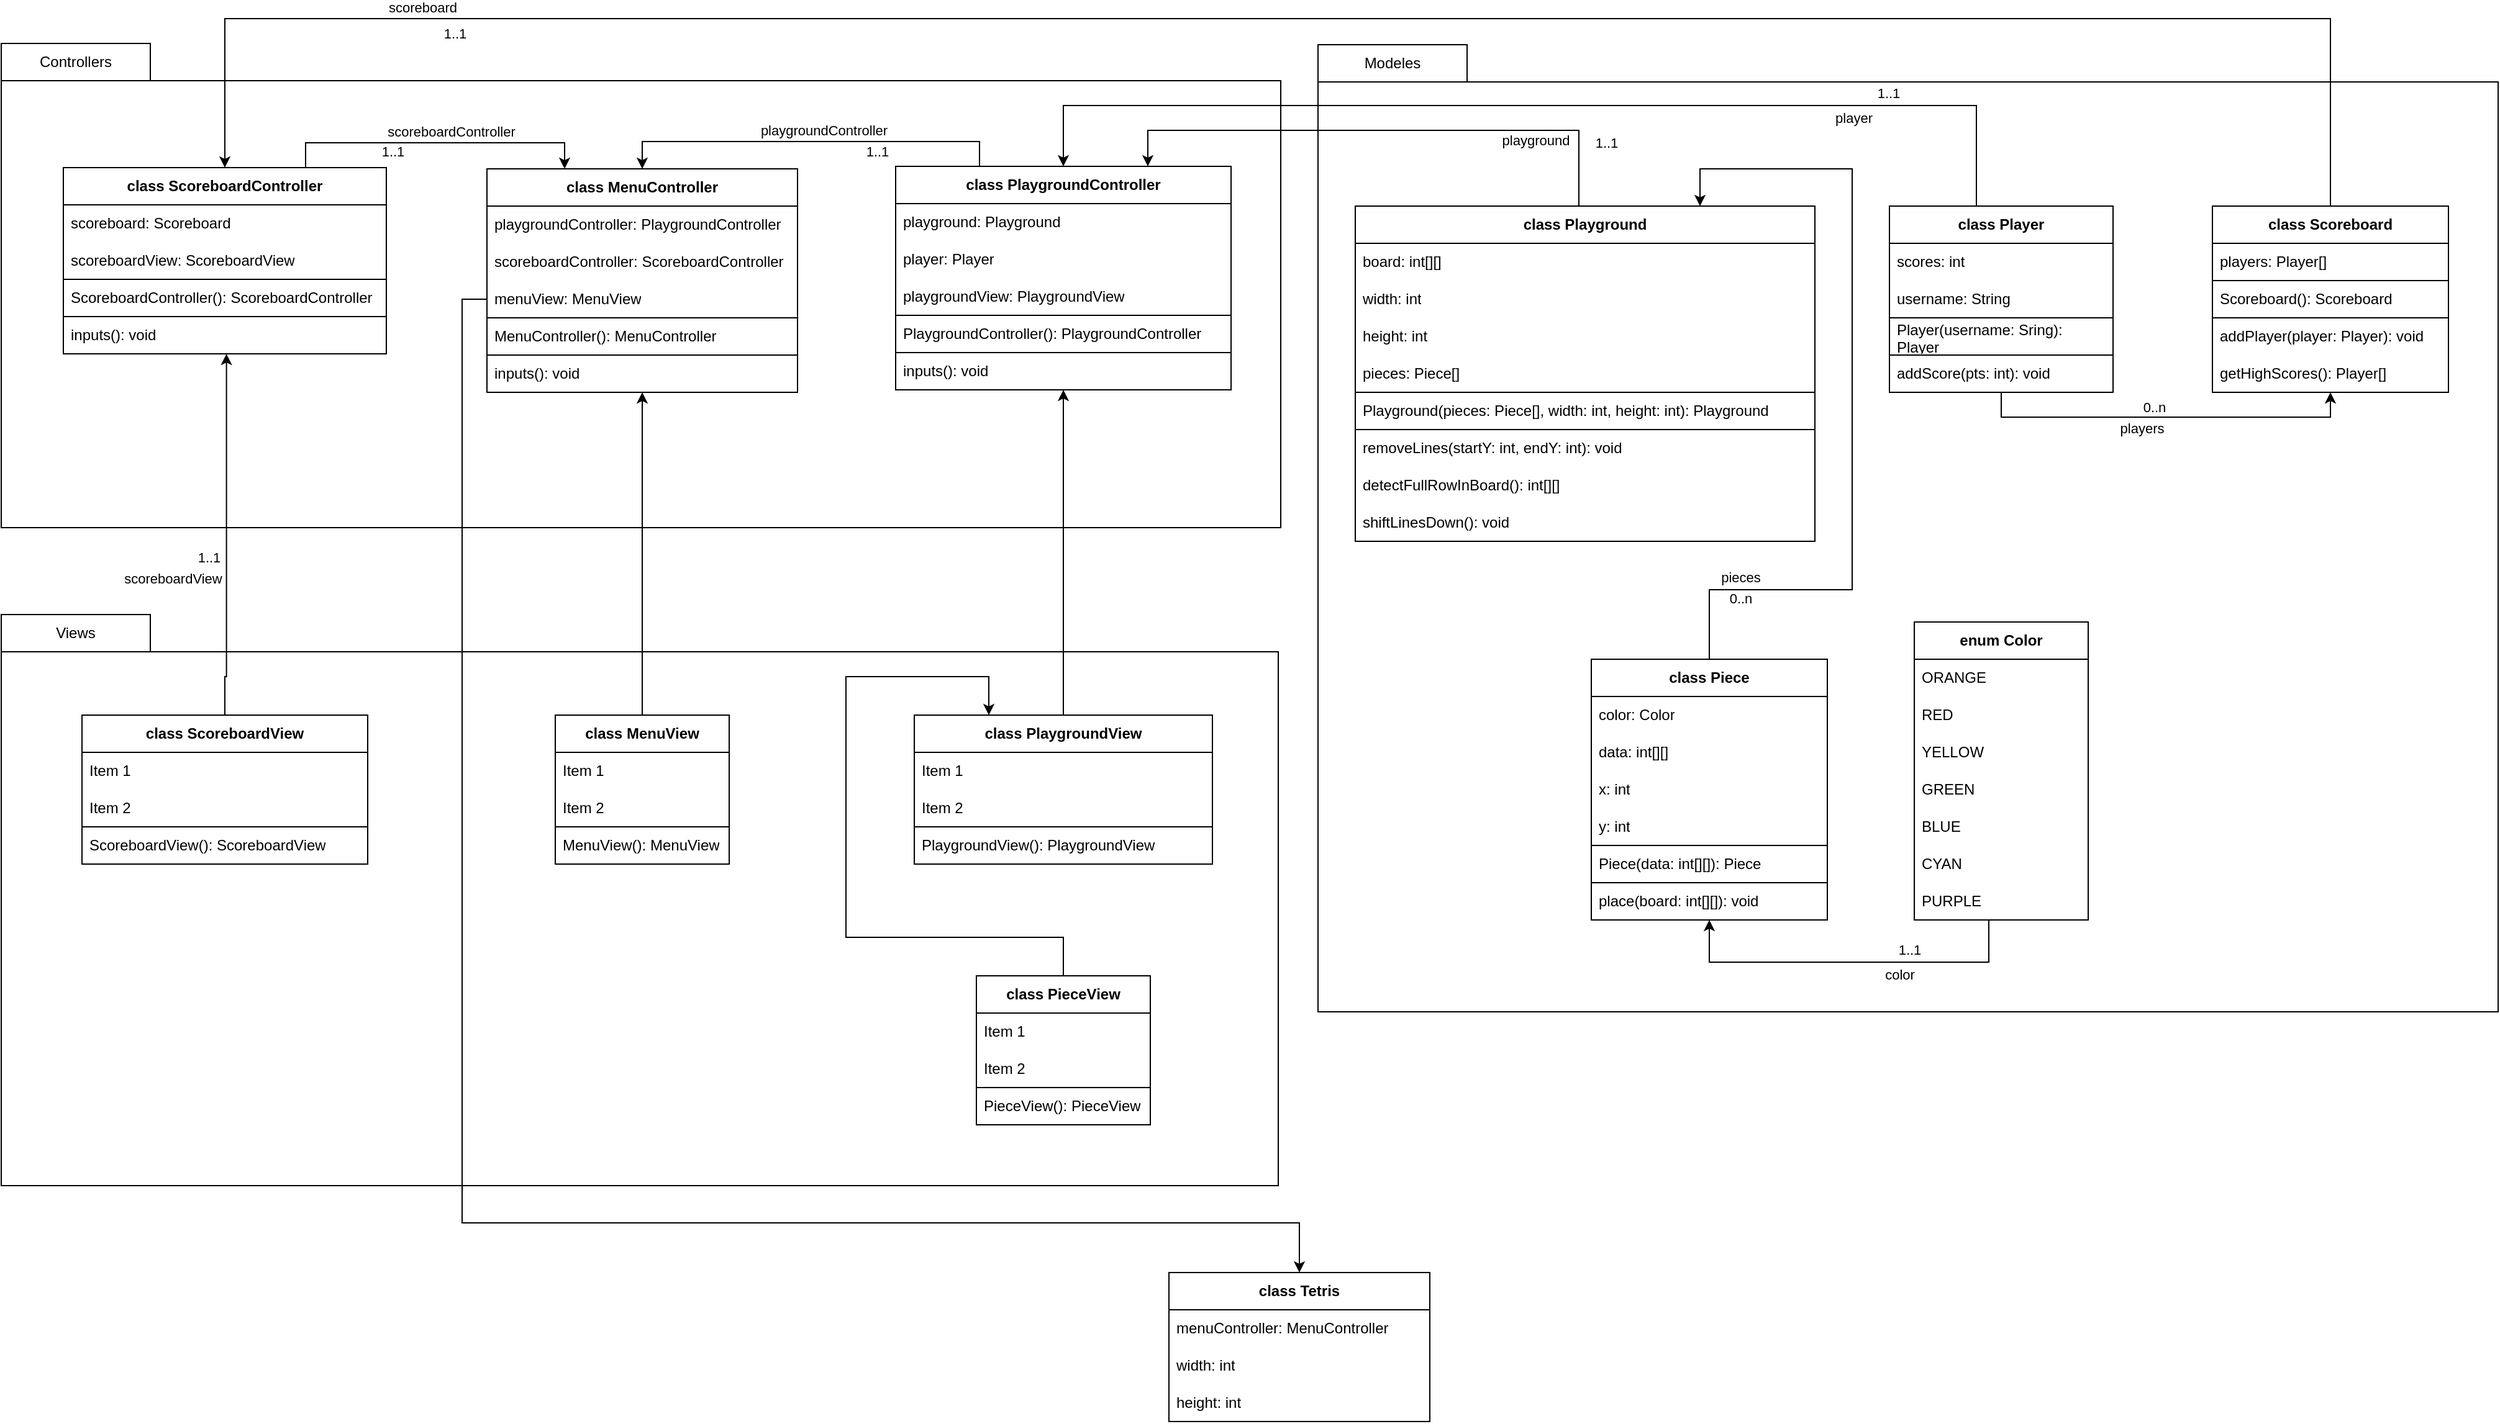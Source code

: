 <mxfile version="26.0.10">
  <diagram id="C5RBs43oDa-KdzZeNtuy" name="Page-1">
    <mxGraphModel dx="3255" dy="1223" grid="1" gridSize="10" guides="1" tooltips="1" connect="1" arrows="1" fold="1" page="1" pageScale="1" pageWidth="1169" pageHeight="827" math="0" shadow="0">
      <root>
        <mxCell id="WIyWlLk6GJQsqaUBKTNV-0" />
        <mxCell id="WIyWlLk6GJQsqaUBKTNV-1" parent="WIyWlLk6GJQsqaUBKTNV-0" />
        <mxCell id="e2U_UU4sfIShjWew779D-47" value="" style="rounded=0;whiteSpace=wrap;html=1;" vertex="1" parent="WIyWlLk6GJQsqaUBKTNV-1">
          <mxGeometry x="-430" y="460" width="1030" height="360" as="geometry" />
        </mxCell>
        <mxCell id="e2U_UU4sfIShjWew779D-44" value="" style="rounded=0;whiteSpace=wrap;html=1;" vertex="1" parent="WIyWlLk6GJQsqaUBKTNV-1">
          <mxGeometry x="630" y="461" width="950" height="749" as="geometry" />
        </mxCell>
        <mxCell id="e2U_UU4sfIShjWew779D-131" style="edgeStyle=orthogonalEdgeStyle;rounded=0;orthogonalLoop=1;jettySize=auto;html=1;exitX=0.25;exitY=0;exitDx=0;exitDy=0;entryX=0.5;entryY=0;entryDx=0;entryDy=0;" edge="1" parent="WIyWlLk6GJQsqaUBKTNV-1" source="e2U_UU4sfIShjWew779D-3" target="e2U_UU4sfIShjWew779D-105">
          <mxGeometry relative="1" as="geometry" />
        </mxCell>
        <mxCell id="e2U_UU4sfIShjWew779D-142" value="&lt;div&gt;playgroundController&lt;/div&gt;" style="edgeLabel;html=1;align=center;verticalAlign=middle;resizable=0;points=[];" vertex="1" connectable="0" parent="e2U_UU4sfIShjWew779D-131">
          <mxGeometry x="-0.061" y="3" relative="1" as="geometry">
            <mxPoint x="1" y="-12" as="offset" />
          </mxGeometry>
        </mxCell>
        <mxCell id="e2U_UU4sfIShjWew779D-143" value="1..1" style="edgeLabel;html=1;align=center;verticalAlign=middle;resizable=0;points=[];" vertex="1" connectable="0" parent="e2U_UU4sfIShjWew779D-131">
          <mxGeometry x="-0.637" y="-2" relative="1" as="geometry">
            <mxPoint x="-46" y="10" as="offset" />
          </mxGeometry>
        </mxCell>
        <mxCell id="e2U_UU4sfIShjWew779D-3" value="&lt;div&gt;&lt;b&gt;class PlaygroundController&lt;/b&gt;&lt;/div&gt;" style="swimlane;fontStyle=0;childLayout=stackLayout;horizontal=1;startSize=30;horizontalStack=0;resizeParent=1;resizeParentMax=0;resizeLast=0;collapsible=1;marginBottom=0;whiteSpace=wrap;html=1;" vertex="1" parent="WIyWlLk6GJQsqaUBKTNV-1">
          <mxGeometry x="290" y="529" width="270" height="180" as="geometry" />
        </mxCell>
        <mxCell id="e2U_UU4sfIShjWew779D-5" value="playground: Playground" style="text;strokeColor=none;fillColor=none;align=left;verticalAlign=middle;spacingLeft=4;spacingRight=4;overflow=hidden;points=[[0,0.5],[1,0.5]];portConstraint=eastwest;rotatable=0;whiteSpace=wrap;html=1;" vertex="1" parent="e2U_UU4sfIShjWew779D-3">
          <mxGeometry y="30" width="270" height="30" as="geometry" />
        </mxCell>
        <mxCell id="e2U_UU4sfIShjWew779D-153" value="player: Player" style="text;strokeColor=none;fillColor=none;align=left;verticalAlign=middle;spacingLeft=4;spacingRight=4;overflow=hidden;points=[[0,0.5],[1,0.5]];portConstraint=eastwest;rotatable=0;whiteSpace=wrap;html=1;" vertex="1" parent="e2U_UU4sfIShjWew779D-3">
          <mxGeometry y="60" width="270" height="30" as="geometry" />
        </mxCell>
        <mxCell id="e2U_UU4sfIShjWew779D-6" value="playgroundView: PlaygroundView" style="text;strokeColor=none;fillColor=none;align=left;verticalAlign=middle;spacingLeft=4;spacingRight=4;overflow=hidden;points=[[0,0.5],[1,0.5]];portConstraint=eastwest;rotatable=0;whiteSpace=wrap;html=1;" vertex="1" parent="e2U_UU4sfIShjWew779D-3">
          <mxGeometry y="90" width="270" height="30" as="geometry" />
        </mxCell>
        <mxCell id="e2U_UU4sfIShjWew779D-152" value="PlaygroundController(): PlaygroundController" style="text;strokeColor=default;fillColor=none;align=left;verticalAlign=middle;spacingLeft=4;spacingRight=4;overflow=hidden;points=[[0,0.5],[1,0.5]];portConstraint=eastwest;rotatable=0;whiteSpace=wrap;html=1;" vertex="1" parent="e2U_UU4sfIShjWew779D-3">
          <mxGeometry y="120" width="270" height="30" as="geometry" />
        </mxCell>
        <mxCell id="e2U_UU4sfIShjWew779D-68" value="inputs(): void" style="text;strokeColor=none;fillColor=none;align=left;verticalAlign=middle;spacingLeft=4;spacingRight=4;overflow=hidden;points=[[0,0.5],[1,0.5]];portConstraint=eastwest;rotatable=0;whiteSpace=wrap;html=1;" vertex="1" parent="e2U_UU4sfIShjWew779D-3">
          <mxGeometry y="150" width="270" height="30" as="geometry" />
        </mxCell>
        <mxCell id="e2U_UU4sfIShjWew779D-37" style="edgeStyle=orthogonalEdgeStyle;rounded=0;orthogonalLoop=1;jettySize=auto;html=1;entryX=0.5;entryY=0;entryDx=0;entryDy=0;exitX=0.5;exitY=0;exitDx=0;exitDy=0;" edge="1" parent="WIyWlLk6GJQsqaUBKTNV-1" source="e2U_UU4sfIShjWew779D-7" target="e2U_UU4sfIShjWew779D-3">
          <mxGeometry relative="1" as="geometry">
            <Array as="points">
              <mxPoint x="1160" y="561" />
              <mxPoint x="1160" y="480" />
              <mxPoint x="425" y="480" />
            </Array>
          </mxGeometry>
        </mxCell>
        <mxCell id="e2U_UU4sfIShjWew779D-38" value="1..1" style="edgeLabel;html=1;align=center;verticalAlign=middle;resizable=0;points=[];" vertex="1" connectable="0" parent="e2U_UU4sfIShjWew779D-37">
          <mxGeometry x="-0.433" y="1" relative="1" as="geometry">
            <mxPoint x="79" y="-11" as="offset" />
          </mxGeometry>
        </mxCell>
        <mxCell id="e2U_UU4sfIShjWew779D-39" value="player" style="edgeLabel;html=1;align=center;verticalAlign=middle;resizable=0;points=[];" vertex="1" connectable="0" parent="e2U_UU4sfIShjWew779D-37">
          <mxGeometry x="-0.2" y="3" relative="1" as="geometry">
            <mxPoint x="154" y="7" as="offset" />
          </mxGeometry>
        </mxCell>
        <mxCell id="e2U_UU4sfIShjWew779D-109" style="edgeStyle=orthogonalEdgeStyle;rounded=0;orthogonalLoop=1;jettySize=auto;html=1;exitX=0.5;exitY=1;exitDx=0;exitDy=0;entryX=0.5;entryY=1;entryDx=0;entryDy=0;" edge="1" parent="WIyWlLk6GJQsqaUBKTNV-1" source="e2U_UU4sfIShjWew779D-7" target="e2U_UU4sfIShjWew779D-97">
          <mxGeometry relative="1" as="geometry" />
        </mxCell>
        <mxCell id="e2U_UU4sfIShjWew779D-110" value="0..n" style="edgeLabel;html=1;align=center;verticalAlign=middle;resizable=0;points=[];" vertex="1" connectable="0" parent="e2U_UU4sfIShjWew779D-109">
          <mxGeometry x="-0.132" y="2" relative="1" as="geometry">
            <mxPoint x="10" y="-6" as="offset" />
          </mxGeometry>
        </mxCell>
        <mxCell id="e2U_UU4sfIShjWew779D-111" value="players" style="edgeLabel;html=1;align=center;verticalAlign=middle;resizable=0;points=[];" vertex="1" connectable="0" parent="e2U_UU4sfIShjWew779D-109">
          <mxGeometry x="0.273" y="3" relative="1" as="geometry">
            <mxPoint x="-61" y="12" as="offset" />
          </mxGeometry>
        </mxCell>
        <mxCell id="e2U_UU4sfIShjWew779D-7" value="&lt;b&gt;class Player&lt;/b&gt;" style="swimlane;fontStyle=0;childLayout=stackLayout;horizontal=1;startSize=30;horizontalStack=0;resizeParent=1;resizeParentMax=0;resizeLast=0;collapsible=1;marginBottom=0;whiteSpace=wrap;html=1;" vertex="1" parent="WIyWlLk6GJQsqaUBKTNV-1">
          <mxGeometry x="1090" y="561" width="180" height="150" as="geometry" />
        </mxCell>
        <mxCell id="e2U_UU4sfIShjWew779D-8" value="scores: int" style="text;strokeColor=none;fillColor=none;align=left;verticalAlign=middle;spacingLeft=4;spacingRight=4;overflow=hidden;points=[[0,0.5],[1,0.5]];portConstraint=eastwest;rotatable=0;whiteSpace=wrap;html=1;" vertex="1" parent="e2U_UU4sfIShjWew779D-7">
          <mxGeometry y="30" width="180" height="30" as="geometry" />
        </mxCell>
        <mxCell id="e2U_UU4sfIShjWew779D-77" value="username: String" style="text;strokeColor=none;fillColor=none;align=left;verticalAlign=middle;spacingLeft=4;spacingRight=4;overflow=hidden;points=[[0,0.5],[1,0.5]];portConstraint=eastwest;rotatable=0;whiteSpace=wrap;html=1;" vertex="1" parent="e2U_UU4sfIShjWew779D-7">
          <mxGeometry y="60" width="180" height="30" as="geometry" />
        </mxCell>
        <mxCell id="e2U_UU4sfIShjWew779D-95" value="Player(username: Sring): Player" style="text;strokeColor=default;fillColor=none;align=left;verticalAlign=middle;spacingLeft=4;spacingRight=4;overflow=hidden;points=[[0,0.5],[1,0.5]];portConstraint=eastwest;rotatable=0;whiteSpace=wrap;html=1;" vertex="1" parent="e2U_UU4sfIShjWew779D-7">
          <mxGeometry y="90" width="180" height="30" as="geometry" />
        </mxCell>
        <mxCell id="e2U_UU4sfIShjWew779D-76" value="addScore(pts: int): void" style="text;strokeColor=none;fillColor=none;align=left;verticalAlign=middle;spacingLeft=4;spacingRight=4;overflow=hidden;points=[[0,0.5],[1,0.5]];portConstraint=eastwest;rotatable=0;whiteSpace=wrap;html=1;" vertex="1" parent="e2U_UU4sfIShjWew779D-7">
          <mxGeometry y="120" width="180" height="30" as="geometry" />
        </mxCell>
        <mxCell id="e2U_UU4sfIShjWew779D-11" value="&lt;b&gt;class Playground&lt;/b&gt;" style="swimlane;fontStyle=0;childLayout=stackLayout;horizontal=1;startSize=30;horizontalStack=0;resizeParent=1;resizeParentMax=0;resizeLast=0;collapsible=1;marginBottom=0;whiteSpace=wrap;html=1;" vertex="1" parent="WIyWlLk6GJQsqaUBKTNV-1">
          <mxGeometry x="660" y="561" width="370" height="270" as="geometry" />
        </mxCell>
        <mxCell id="e2U_UU4sfIShjWew779D-91" value="board: int[][]" style="text;strokeColor=none;fillColor=none;align=left;verticalAlign=middle;spacingLeft=4;spacingRight=4;overflow=hidden;points=[[0,0.5],[1,0.5]];portConstraint=eastwest;rotatable=0;whiteSpace=wrap;html=1;" vertex="1" parent="e2U_UU4sfIShjWew779D-11">
          <mxGeometry y="30" width="370" height="30" as="geometry" />
        </mxCell>
        <mxCell id="e2U_UU4sfIShjWew779D-80" value="width: int" style="text;strokeColor=none;fillColor=none;align=left;verticalAlign=middle;spacingLeft=4;spacingRight=4;overflow=hidden;points=[[0,0.5],[1,0.5]];portConstraint=eastwest;rotatable=0;whiteSpace=wrap;html=1;" vertex="1" parent="e2U_UU4sfIShjWew779D-11">
          <mxGeometry y="60" width="370" height="30" as="geometry" />
        </mxCell>
        <mxCell id="e2U_UU4sfIShjWew779D-92" value="height: int" style="text;strokeColor=none;fillColor=none;align=left;verticalAlign=middle;spacingLeft=4;spacingRight=4;overflow=hidden;points=[[0,0.5],[1,0.5]];portConstraint=eastwest;rotatable=0;whiteSpace=wrap;html=1;" vertex="1" parent="e2U_UU4sfIShjWew779D-11">
          <mxGeometry y="90" width="370" height="30" as="geometry" />
        </mxCell>
        <mxCell id="e2U_UU4sfIShjWew779D-79" value="pieces: Piece[]" style="text;strokeColor=none;fillColor=none;align=left;verticalAlign=middle;spacingLeft=4;spacingRight=4;overflow=hidden;points=[[0,0.5],[1,0.5]];portConstraint=eastwest;rotatable=0;whiteSpace=wrap;html=1;" vertex="1" parent="e2U_UU4sfIShjWew779D-11">
          <mxGeometry y="120" width="370" height="30" as="geometry" />
        </mxCell>
        <mxCell id="e2U_UU4sfIShjWew779D-93" value="Playground(pieces: Piece[], width: int, height: int): Playground" style="text;strokeColor=default;fillColor=none;align=left;verticalAlign=middle;spacingLeft=4;spacingRight=4;overflow=hidden;points=[[0,0.5],[1,0.5]];portConstraint=eastwest;rotatable=0;whiteSpace=wrap;html=1;strokeWidth=1;" vertex="1" parent="e2U_UU4sfIShjWew779D-11">
          <mxGeometry y="150" width="370" height="30" as="geometry" />
        </mxCell>
        <mxCell id="e2U_UU4sfIShjWew779D-75" value="removeLines(startY: int, endY: int): void" style="text;strokeColor=none;fillColor=none;align=left;verticalAlign=middle;spacingLeft=4;spacingRight=4;overflow=hidden;points=[[0,0.5],[1,0.5]];portConstraint=eastwest;rotatable=0;whiteSpace=wrap;html=1;strokeWidth=1;" vertex="1" parent="e2U_UU4sfIShjWew779D-11">
          <mxGeometry y="180" width="370" height="30" as="geometry" />
        </mxCell>
        <mxCell id="e2U_UU4sfIShjWew779D-88" value="detectFullRowInBoard(): int[][]" style="text;strokeColor=none;fillColor=none;align=left;verticalAlign=middle;spacingLeft=4;spacingRight=4;overflow=hidden;points=[[0,0.5],[1,0.5]];portConstraint=eastwest;rotatable=0;whiteSpace=wrap;html=1;" vertex="1" parent="e2U_UU4sfIShjWew779D-11">
          <mxGeometry y="210" width="370" height="30" as="geometry" />
        </mxCell>
        <mxCell id="e2U_UU4sfIShjWew779D-87" value="shiftLinesDown(): void" style="text;strokeColor=none;fillColor=none;align=left;verticalAlign=middle;spacingLeft=4;spacingRight=4;overflow=hidden;points=[[0,0.5],[1,0.5]];portConstraint=eastwest;rotatable=0;whiteSpace=wrap;html=1;" vertex="1" parent="e2U_UU4sfIShjWew779D-11">
          <mxGeometry y="240" width="370" height="30" as="geometry" />
        </mxCell>
        <mxCell id="e2U_UU4sfIShjWew779D-15" value="&lt;b&gt;class Piece&lt;/b&gt;" style="swimlane;fontStyle=0;childLayout=stackLayout;horizontal=1;startSize=30;horizontalStack=0;resizeParent=1;resizeParentMax=0;resizeLast=0;collapsible=1;marginBottom=0;whiteSpace=wrap;html=1;" vertex="1" parent="WIyWlLk6GJQsqaUBKTNV-1">
          <mxGeometry x="850" y="926" width="190" height="210" as="geometry" />
        </mxCell>
        <mxCell id="e2U_UU4sfIShjWew779D-81" value="color: Color" style="text;strokeColor=none;fillColor=none;align=left;verticalAlign=middle;spacingLeft=4;spacingRight=4;overflow=hidden;points=[[0,0.5],[1,0.5]];portConstraint=eastwest;rotatable=0;whiteSpace=wrap;html=1;" vertex="1" parent="e2U_UU4sfIShjWew779D-15">
          <mxGeometry y="30" width="190" height="30" as="geometry" />
        </mxCell>
        <mxCell id="e2U_UU4sfIShjWew779D-16" value="data: int[][]" style="text;strokeColor=none;fillColor=none;align=left;verticalAlign=middle;spacingLeft=4;spacingRight=4;overflow=hidden;points=[[0,0.5],[1,0.5]];portConstraint=eastwest;rotatable=0;whiteSpace=wrap;html=1;" vertex="1" parent="e2U_UU4sfIShjWew779D-15">
          <mxGeometry y="60" width="190" height="30" as="geometry" />
        </mxCell>
        <mxCell id="e2U_UU4sfIShjWew779D-17" value="x: int" style="text;strokeColor=none;fillColor=none;align=left;verticalAlign=middle;spacingLeft=4;spacingRight=4;overflow=hidden;points=[[0,0.5],[1,0.5]];portConstraint=eastwest;rotatable=0;whiteSpace=wrap;html=1;" vertex="1" parent="e2U_UU4sfIShjWew779D-15">
          <mxGeometry y="90" width="190" height="30" as="geometry" />
        </mxCell>
        <mxCell id="e2U_UU4sfIShjWew779D-18" value="y: int" style="text;strokeColor=none;fillColor=none;align=left;verticalAlign=middle;spacingLeft=4;spacingRight=4;overflow=hidden;points=[[0,0.5],[1,0.5]];portConstraint=eastwest;rotatable=0;whiteSpace=wrap;html=1;" vertex="1" parent="e2U_UU4sfIShjWew779D-15">
          <mxGeometry y="120" width="190" height="30" as="geometry" />
        </mxCell>
        <mxCell id="e2U_UU4sfIShjWew779D-89" value="Piece(data: int[][]): Piece" style="text;strokeColor=default;fillColor=none;align=left;verticalAlign=middle;spacingLeft=4;spacingRight=4;overflow=hidden;points=[[0,0.5],[1,0.5]];portConstraint=eastwest;rotatable=0;whiteSpace=wrap;html=1;" vertex="1" parent="e2U_UU4sfIShjWew779D-15">
          <mxGeometry y="150" width="190" height="30" as="geometry" />
        </mxCell>
        <mxCell id="e2U_UU4sfIShjWew779D-96" value="place(board: int[][]): void" style="text;strokeColor=none;fillColor=none;align=left;verticalAlign=middle;spacingLeft=4;spacingRight=4;overflow=hidden;points=[[0,0.5],[1,0.5]];portConstraint=eastwest;rotatable=0;whiteSpace=wrap;html=1;" vertex="1" parent="e2U_UU4sfIShjWew779D-15">
          <mxGeometry y="180" width="190" height="30" as="geometry" />
        </mxCell>
        <mxCell id="e2U_UU4sfIShjWew779D-19" value="&lt;b&gt;enum Color&lt;/b&gt;" style="swimlane;fontStyle=0;childLayout=stackLayout;horizontal=1;startSize=30;horizontalStack=0;resizeParent=1;resizeParentMax=0;resizeLast=0;collapsible=1;marginBottom=0;whiteSpace=wrap;html=1;" vertex="1" parent="WIyWlLk6GJQsqaUBKTNV-1">
          <mxGeometry x="1110" y="896" width="140" height="240" as="geometry" />
        </mxCell>
        <mxCell id="e2U_UU4sfIShjWew779D-20" value="ORANGE" style="text;strokeColor=none;fillColor=none;align=left;verticalAlign=middle;spacingLeft=4;spacingRight=4;overflow=hidden;points=[[0,0.5],[1,0.5]];portConstraint=eastwest;rotatable=0;whiteSpace=wrap;html=1;" vertex="1" parent="e2U_UU4sfIShjWew779D-19">
          <mxGeometry y="30" width="140" height="30" as="geometry" />
        </mxCell>
        <mxCell id="e2U_UU4sfIShjWew779D-21" value="RED" style="text;strokeColor=none;fillColor=none;align=left;verticalAlign=middle;spacingLeft=4;spacingRight=4;overflow=hidden;points=[[0,0.5],[1,0.5]];portConstraint=eastwest;rotatable=0;whiteSpace=wrap;html=1;" vertex="1" parent="e2U_UU4sfIShjWew779D-19">
          <mxGeometry y="60" width="140" height="30" as="geometry" />
        </mxCell>
        <mxCell id="e2U_UU4sfIShjWew779D-22" value="YELLOW" style="text;strokeColor=none;fillColor=none;align=left;verticalAlign=middle;spacingLeft=4;spacingRight=4;overflow=hidden;points=[[0,0.5],[1,0.5]];portConstraint=eastwest;rotatable=0;whiteSpace=wrap;html=1;" vertex="1" parent="e2U_UU4sfIShjWew779D-19">
          <mxGeometry y="90" width="140" height="30" as="geometry" />
        </mxCell>
        <mxCell id="e2U_UU4sfIShjWew779D-26" value="GREEN" style="text;strokeColor=none;fillColor=none;align=left;verticalAlign=middle;spacingLeft=4;spacingRight=4;overflow=hidden;points=[[0,0.5],[1,0.5]];portConstraint=eastwest;rotatable=0;whiteSpace=wrap;html=1;" vertex="1" parent="e2U_UU4sfIShjWew779D-19">
          <mxGeometry y="120" width="140" height="30" as="geometry" />
        </mxCell>
        <mxCell id="e2U_UU4sfIShjWew779D-27" value="BLUE" style="text;strokeColor=none;fillColor=none;align=left;verticalAlign=middle;spacingLeft=4;spacingRight=4;overflow=hidden;points=[[0,0.5],[1,0.5]];portConstraint=eastwest;rotatable=0;whiteSpace=wrap;html=1;" vertex="1" parent="e2U_UU4sfIShjWew779D-19">
          <mxGeometry y="150" width="140" height="30" as="geometry" />
        </mxCell>
        <mxCell id="e2U_UU4sfIShjWew779D-28" value="CYAN" style="text;strokeColor=none;fillColor=none;align=left;verticalAlign=middle;spacingLeft=4;spacingRight=4;overflow=hidden;points=[[0,0.5],[1,0.5]];portConstraint=eastwest;rotatable=0;whiteSpace=wrap;html=1;" vertex="1" parent="e2U_UU4sfIShjWew779D-19">
          <mxGeometry y="180" width="140" height="30" as="geometry" />
        </mxCell>
        <mxCell id="e2U_UU4sfIShjWew779D-29" value="PURPLE" style="text;strokeColor=none;fillColor=none;align=left;verticalAlign=middle;spacingLeft=4;spacingRight=4;overflow=hidden;points=[[0,0.5],[1,0.5]];portConstraint=eastwest;rotatable=0;whiteSpace=wrap;html=1;" vertex="1" parent="e2U_UU4sfIShjWew779D-19">
          <mxGeometry y="210" width="140" height="30" as="geometry" />
        </mxCell>
        <mxCell id="e2U_UU4sfIShjWew779D-31" style="edgeStyle=orthogonalEdgeStyle;rounded=0;orthogonalLoop=1;jettySize=auto;html=1;exitX=0.5;exitY=0;exitDx=0;exitDy=0;entryX=0.75;entryY=0;entryDx=0;entryDy=0;" edge="1" parent="WIyWlLk6GJQsqaUBKTNV-1" source="e2U_UU4sfIShjWew779D-11" target="e2U_UU4sfIShjWew779D-3">
          <mxGeometry relative="1" as="geometry">
            <Array as="points">
              <mxPoint x="840" y="561" />
              <mxPoint x="840" y="500" />
              <mxPoint x="493" y="500" />
              <mxPoint x="493" y="529" />
            </Array>
          </mxGeometry>
        </mxCell>
        <mxCell id="e2U_UU4sfIShjWew779D-32" value="1..1" style="edgeLabel;html=1;align=center;verticalAlign=middle;resizable=0;points=[];" vertex="1" connectable="0" parent="e2U_UU4sfIShjWew779D-31">
          <mxGeometry x="-0.531" y="-1" relative="1" as="geometry">
            <mxPoint x="60" y="11" as="offset" />
          </mxGeometry>
        </mxCell>
        <mxCell id="e2U_UU4sfIShjWew779D-33" value="playground" style="edgeLabel;html=1;align=center;verticalAlign=middle;resizable=0;points=[];rotation=0;" vertex="1" connectable="0" parent="WIyWlLk6GJQsqaUBKTNV-1">
          <mxGeometry x="800" y="510" as="geometry">
            <mxPoint x="5" y="-2" as="offset" />
          </mxGeometry>
        </mxCell>
        <mxCell id="e2U_UU4sfIShjWew779D-34" style="edgeStyle=orthogonalEdgeStyle;rounded=0;orthogonalLoop=1;jettySize=auto;html=1;exitX=0.5;exitY=1;exitDx=0;exitDy=0;entryX=0.5;entryY=1;entryDx=0;entryDy=0;" edge="1" parent="WIyWlLk6GJQsqaUBKTNV-1" source="e2U_UU4sfIShjWew779D-19" target="e2U_UU4sfIShjWew779D-15">
          <mxGeometry relative="1" as="geometry">
            <mxPoint x="677.06" y="231.99" as="targetPoint" />
            <Array as="points">
              <mxPoint x="1170" y="1170" />
              <mxPoint x="945" y="1170" />
            </Array>
          </mxGeometry>
        </mxCell>
        <mxCell id="e2U_UU4sfIShjWew779D-35" value="1..1" style="edgeLabel;html=1;align=center;verticalAlign=middle;resizable=0;points=[];" vertex="1" connectable="0" parent="e2U_UU4sfIShjWew779D-34">
          <mxGeometry x="-0.513" y="-1" relative="1" as="geometry">
            <mxPoint x="-34" y="-9" as="offset" />
          </mxGeometry>
        </mxCell>
        <mxCell id="e2U_UU4sfIShjWew779D-36" value="color" style="edgeLabel;html=1;align=center;verticalAlign=middle;resizable=0;points=[];" vertex="1" connectable="0" parent="e2U_UU4sfIShjWew779D-34">
          <mxGeometry x="-0.147" y="2" relative="1" as="geometry">
            <mxPoint x="13" y="8" as="offset" />
          </mxGeometry>
        </mxCell>
        <mxCell id="e2U_UU4sfIShjWew779D-40" style="edgeStyle=orthogonalEdgeStyle;rounded=0;orthogonalLoop=1;jettySize=auto;html=1;exitX=0.5;exitY=0;exitDx=0;exitDy=0;entryX=0.75;entryY=0;entryDx=0;entryDy=0;" edge="1" parent="WIyWlLk6GJQsqaUBKTNV-1" source="e2U_UU4sfIShjWew779D-15" target="e2U_UU4sfIShjWew779D-11">
          <mxGeometry relative="1" as="geometry">
            <Array as="points">
              <mxPoint x="945" y="870" />
              <mxPoint x="1060" y="870" />
              <mxPoint x="1060" y="531" />
              <mxPoint x="938" y="531" />
            </Array>
          </mxGeometry>
        </mxCell>
        <mxCell id="e2U_UU4sfIShjWew779D-41" value="0..n" style="edgeLabel;html=1;align=center;verticalAlign=middle;resizable=0;points=[];" vertex="1" connectable="0" parent="e2U_UU4sfIShjWew779D-40">
          <mxGeometry x="0.036" y="1" relative="1" as="geometry">
            <mxPoint x="-89" y="179" as="offset" />
          </mxGeometry>
        </mxCell>
        <mxCell id="e2U_UU4sfIShjWew779D-42" value="&lt;div&gt;pieces&lt;/div&gt;" style="edgeLabel;html=1;align=center;verticalAlign=middle;resizable=0;points=[];" vertex="1" connectable="0" parent="e2U_UU4sfIShjWew779D-40">
          <mxGeometry x="-0.298" y="-1" relative="1" as="geometry">
            <mxPoint x="-91" y="51" as="offset" />
          </mxGeometry>
        </mxCell>
        <mxCell id="e2U_UU4sfIShjWew779D-46" value="Modeles" style="rounded=0;whiteSpace=wrap;html=1;" vertex="1" parent="WIyWlLk6GJQsqaUBKTNV-1">
          <mxGeometry x="630" y="431" width="120" height="30" as="geometry" />
        </mxCell>
        <mxCell id="e2U_UU4sfIShjWew779D-48" value="Controllers" style="rounded=0;whiteSpace=wrap;html=1;" vertex="1" parent="WIyWlLk6GJQsqaUBKTNV-1">
          <mxGeometry x="-430" y="430" width="120" height="30" as="geometry" />
        </mxCell>
        <mxCell id="e2U_UU4sfIShjWew779D-49" value="" style="rounded=0;whiteSpace=wrap;html=1;" vertex="1" parent="WIyWlLk6GJQsqaUBKTNV-1">
          <mxGeometry x="-430" y="920" width="1028" height="430" as="geometry" />
        </mxCell>
        <mxCell id="e2U_UU4sfIShjWew779D-50" value="Views" style="rounded=0;whiteSpace=wrap;html=1;" vertex="1" parent="WIyWlLk6GJQsqaUBKTNV-1">
          <mxGeometry x="-430" y="890" width="120" height="30" as="geometry" />
        </mxCell>
        <mxCell id="e2U_UU4sfIShjWew779D-85" style="edgeStyle=orthogonalEdgeStyle;rounded=0;orthogonalLoop=1;jettySize=auto;html=1;exitX=0.5;exitY=0;exitDx=0;exitDy=0;entryX=0.25;entryY=0;entryDx=0;entryDy=0;" edge="1" parent="WIyWlLk6GJQsqaUBKTNV-1" source="e2U_UU4sfIShjWew779D-51" target="e2U_UU4sfIShjWew779D-55">
          <mxGeometry relative="1" as="geometry">
            <Array as="points">
              <mxPoint x="425" y="1150" />
              <mxPoint x="250" y="1150" />
              <mxPoint x="250" y="940" />
              <mxPoint x="365" y="940" />
            </Array>
          </mxGeometry>
        </mxCell>
        <mxCell id="e2U_UU4sfIShjWew779D-51" value="&lt;b&gt;class PieceView&lt;/b&gt;" style="swimlane;fontStyle=0;childLayout=stackLayout;horizontal=1;startSize=30;horizontalStack=0;resizeParent=1;resizeParentMax=0;resizeLast=0;collapsible=1;marginBottom=0;whiteSpace=wrap;html=1;" vertex="1" parent="WIyWlLk6GJQsqaUBKTNV-1">
          <mxGeometry x="355" y="1181" width="140" height="120" as="geometry" />
        </mxCell>
        <mxCell id="e2U_UU4sfIShjWew779D-52" value="Item 1" style="text;strokeColor=none;fillColor=none;align=left;verticalAlign=middle;spacingLeft=4;spacingRight=4;overflow=hidden;points=[[0,0.5],[1,0.5]];portConstraint=eastwest;rotatable=0;whiteSpace=wrap;html=1;" vertex="1" parent="e2U_UU4sfIShjWew779D-51">
          <mxGeometry y="30" width="140" height="30" as="geometry" />
        </mxCell>
        <mxCell id="e2U_UU4sfIShjWew779D-53" value="Item 2" style="text;strokeColor=none;fillColor=none;align=left;verticalAlign=middle;spacingLeft=4;spacingRight=4;overflow=hidden;points=[[0,0.5],[1,0.5]];portConstraint=eastwest;rotatable=0;whiteSpace=wrap;html=1;" vertex="1" parent="e2U_UU4sfIShjWew779D-51">
          <mxGeometry y="60" width="140" height="30" as="geometry" />
        </mxCell>
        <mxCell id="e2U_UU4sfIShjWew779D-54" value="PieceView(): PieceView" style="text;strokeColor=default;fillColor=none;align=left;verticalAlign=middle;spacingLeft=4;spacingRight=4;overflow=hidden;points=[[0,0.5],[1,0.5]];portConstraint=eastwest;rotatable=0;whiteSpace=wrap;html=1;" vertex="1" parent="e2U_UU4sfIShjWew779D-51">
          <mxGeometry y="90" width="140" height="30" as="geometry" />
        </mxCell>
        <mxCell id="e2U_UU4sfIShjWew779D-55" value="&lt;b&gt;class PlaygroundView&lt;/b&gt;" style="swimlane;fontStyle=0;childLayout=stackLayout;horizontal=1;startSize=30;horizontalStack=0;resizeParent=1;resizeParentMax=0;resizeLast=0;collapsible=1;marginBottom=0;whiteSpace=wrap;html=1;" vertex="1" parent="WIyWlLk6GJQsqaUBKTNV-1">
          <mxGeometry x="305" y="971" width="240" height="120" as="geometry" />
        </mxCell>
        <mxCell id="e2U_UU4sfIShjWew779D-56" value="Item 1" style="text;strokeColor=none;fillColor=none;align=left;verticalAlign=middle;spacingLeft=4;spacingRight=4;overflow=hidden;points=[[0,0.5],[1,0.5]];portConstraint=eastwest;rotatable=0;whiteSpace=wrap;html=1;" vertex="1" parent="e2U_UU4sfIShjWew779D-55">
          <mxGeometry y="30" width="240" height="30" as="geometry" />
        </mxCell>
        <mxCell id="e2U_UU4sfIShjWew779D-57" value="Item 2" style="text;strokeColor=none;fillColor=none;align=left;verticalAlign=middle;spacingLeft=4;spacingRight=4;overflow=hidden;points=[[0,0.5],[1,0.5]];portConstraint=eastwest;rotatable=0;whiteSpace=wrap;html=1;" vertex="1" parent="e2U_UU4sfIShjWew779D-55">
          <mxGeometry y="60" width="240" height="30" as="geometry" />
        </mxCell>
        <mxCell id="e2U_UU4sfIShjWew779D-58" value="PlaygroundView(): PlaygroundView" style="text;strokeColor=default;fillColor=none;align=left;verticalAlign=middle;spacingLeft=4;spacingRight=4;overflow=hidden;points=[[0,0.5],[1,0.5]];portConstraint=eastwest;rotatable=0;whiteSpace=wrap;html=1;" vertex="1" parent="e2U_UU4sfIShjWew779D-55">
          <mxGeometry y="90" width="240" height="30" as="geometry" />
        </mxCell>
        <mxCell id="e2U_UU4sfIShjWew779D-59" value="&lt;b&gt;class Tetris&lt;/b&gt;" style="swimlane;fontStyle=0;childLayout=stackLayout;horizontal=1;startSize=30;horizontalStack=0;resizeParent=1;resizeParentMax=0;resizeLast=0;collapsible=1;marginBottom=0;whiteSpace=wrap;html=1;" vertex="1" parent="WIyWlLk6GJQsqaUBKTNV-1">
          <mxGeometry x="510" y="1420" width="210" height="120" as="geometry" />
        </mxCell>
        <mxCell id="e2U_UU4sfIShjWew779D-133" value="menuController: MenuController" style="text;strokeColor=none;fillColor=none;align=left;verticalAlign=middle;spacingLeft=4;spacingRight=4;overflow=hidden;points=[[0,0.5],[1,0.5]];portConstraint=eastwest;rotatable=0;whiteSpace=wrap;html=1;" vertex="1" parent="e2U_UU4sfIShjWew779D-59">
          <mxGeometry y="30" width="210" height="30" as="geometry" />
        </mxCell>
        <mxCell id="e2U_UU4sfIShjWew779D-148" value="width: int" style="text;strokeColor=none;fillColor=none;align=left;verticalAlign=middle;spacingLeft=4;spacingRight=4;overflow=hidden;points=[[0,0.5],[1,0.5]];portConstraint=eastwest;rotatable=0;whiteSpace=wrap;html=1;" vertex="1" parent="e2U_UU4sfIShjWew779D-59">
          <mxGeometry y="60" width="210" height="30" as="geometry" />
        </mxCell>
        <mxCell id="e2U_UU4sfIShjWew779D-134" value="height: int" style="text;strokeColor=none;fillColor=none;align=left;verticalAlign=middle;spacingLeft=4;spacingRight=4;overflow=hidden;points=[[0,0.5],[1,0.5]];portConstraint=eastwest;rotatable=0;whiteSpace=wrap;html=1;" vertex="1" parent="e2U_UU4sfIShjWew779D-59">
          <mxGeometry y="90" width="210" height="30" as="geometry" />
        </mxCell>
        <mxCell id="e2U_UU4sfIShjWew779D-82" style="edgeStyle=orthogonalEdgeStyle;rounded=0;orthogonalLoop=1;jettySize=auto;html=1;exitX=0.5;exitY=0;exitDx=0;exitDy=0;entryX=0.5;entryY=1;entryDx=0;entryDy=0;" edge="1" parent="WIyWlLk6GJQsqaUBKTNV-1" source="e2U_UU4sfIShjWew779D-55" target="e2U_UU4sfIShjWew779D-3">
          <mxGeometry relative="1" as="geometry">
            <Array as="points">
              <mxPoint x="425" y="930" />
              <mxPoint x="425" y="930" />
            </Array>
          </mxGeometry>
        </mxCell>
        <mxCell id="e2U_UU4sfIShjWew779D-129" style="edgeStyle=orthogonalEdgeStyle;rounded=0;orthogonalLoop=1;jettySize=auto;html=1;exitX=0.5;exitY=0;exitDx=0;exitDy=0;entryX=0.5;entryY=0;entryDx=0;entryDy=0;" edge="1" parent="WIyWlLk6GJQsqaUBKTNV-1" source="e2U_UU4sfIShjWew779D-97" target="e2U_UU4sfIShjWew779D-124">
          <mxGeometry relative="1" as="geometry">
            <Array as="points">
              <mxPoint x="1445" y="410" />
              <mxPoint x="-250" y="410" />
            </Array>
          </mxGeometry>
        </mxCell>
        <mxCell id="e2U_UU4sfIShjWew779D-146" value="scoreboard" style="edgeLabel;html=1;align=center;verticalAlign=middle;resizable=0;points=[];" vertex="1" connectable="0" parent="e2U_UU4sfIShjWew779D-129">
          <mxGeometry x="0.715" relative="1" as="geometry">
            <mxPoint x="-1" y="-9" as="offset" />
          </mxGeometry>
        </mxCell>
        <mxCell id="e2U_UU4sfIShjWew779D-147" value="1..1" style="edgeLabel;html=1;align=center;verticalAlign=middle;resizable=0;points=[];" vertex="1" connectable="0" parent="e2U_UU4sfIShjWew779D-129">
          <mxGeometry x="0.6" y="1" relative="1" as="geometry">
            <mxPoint x="-88" y="11" as="offset" />
          </mxGeometry>
        </mxCell>
        <mxCell id="e2U_UU4sfIShjWew779D-97" value="&lt;b&gt;class Scoreboard&lt;/b&gt;" style="swimlane;fontStyle=0;childLayout=stackLayout;horizontal=1;startSize=30;horizontalStack=0;resizeParent=1;resizeParentMax=0;resizeLast=0;collapsible=1;marginBottom=0;whiteSpace=wrap;html=1;" vertex="1" parent="WIyWlLk6GJQsqaUBKTNV-1">
          <mxGeometry x="1350" y="561" width="190" height="150" as="geometry" />
        </mxCell>
        <mxCell id="e2U_UU4sfIShjWew779D-98" value="players: Player[]" style="text;strokeColor=none;fillColor=none;align=left;verticalAlign=middle;spacingLeft=4;spacingRight=4;overflow=hidden;points=[[0,0.5],[1,0.5]];portConstraint=eastwest;rotatable=0;whiteSpace=wrap;html=1;" vertex="1" parent="e2U_UU4sfIShjWew779D-97">
          <mxGeometry y="30" width="190" height="30" as="geometry" />
        </mxCell>
        <mxCell id="e2U_UU4sfIShjWew779D-99" value="Scoreboard(): Scoreboard" style="text;strokeColor=default;fillColor=none;align=left;verticalAlign=middle;spacingLeft=4;spacingRight=4;overflow=hidden;points=[[0,0.5],[1,0.5]];portConstraint=eastwest;rotatable=0;whiteSpace=wrap;html=1;" vertex="1" parent="e2U_UU4sfIShjWew779D-97">
          <mxGeometry y="60" width="190" height="30" as="geometry" />
        </mxCell>
        <mxCell id="e2U_UU4sfIShjWew779D-100" value="addPlayer(player: Player): void" style="text;strokeColor=none;fillColor=none;align=left;verticalAlign=middle;spacingLeft=4;spacingRight=4;overflow=hidden;points=[[0,0.5],[1,0.5]];portConstraint=eastwest;rotatable=0;whiteSpace=wrap;html=1;" vertex="1" parent="e2U_UU4sfIShjWew779D-97">
          <mxGeometry y="90" width="190" height="30" as="geometry" />
        </mxCell>
        <mxCell id="e2U_UU4sfIShjWew779D-112" value="getHighScores(): Player[]" style="text;strokeColor=none;fillColor=none;align=left;verticalAlign=middle;spacingLeft=4;spacingRight=4;overflow=hidden;points=[[0,0.5],[1,0.5]];portConstraint=eastwest;rotatable=0;whiteSpace=wrap;html=1;" vertex="1" parent="e2U_UU4sfIShjWew779D-97">
          <mxGeometry y="120" width="190" height="30" as="geometry" />
        </mxCell>
        <mxCell id="e2U_UU4sfIShjWew779D-105" value="&lt;b&gt;class MenuController&lt;/b&gt;" style="swimlane;fontStyle=0;childLayout=stackLayout;horizontal=1;startSize=30;horizontalStack=0;resizeParent=1;resizeParentMax=0;resizeLast=0;collapsible=1;marginBottom=0;whiteSpace=wrap;html=1;" vertex="1" parent="WIyWlLk6GJQsqaUBKTNV-1">
          <mxGeometry x="-39" y="531" width="250" height="180" as="geometry" />
        </mxCell>
        <mxCell id="e2U_UU4sfIShjWew779D-106" value="playgroundController: PlaygroundController" style="text;strokeColor=none;fillColor=none;align=left;verticalAlign=middle;spacingLeft=4;spacingRight=4;overflow=hidden;points=[[0,0.5],[1,0.5]];portConstraint=eastwest;rotatable=0;whiteSpace=wrap;html=1;" vertex="1" parent="e2U_UU4sfIShjWew779D-105">
          <mxGeometry y="30" width="250" height="30" as="geometry" />
        </mxCell>
        <mxCell id="e2U_UU4sfIShjWew779D-107" value="scoreboardController: ScoreboardController" style="text;strokeColor=none;fillColor=none;align=left;verticalAlign=middle;spacingLeft=4;spacingRight=4;overflow=hidden;points=[[0,0.5],[1,0.5]];portConstraint=eastwest;rotatable=0;whiteSpace=wrap;html=1;" vertex="1" parent="e2U_UU4sfIShjWew779D-105">
          <mxGeometry y="60" width="250" height="30" as="geometry" />
        </mxCell>
        <mxCell id="e2U_UU4sfIShjWew779D-150" value="menuView: MenuView" style="text;strokeColor=none;fillColor=none;align=left;verticalAlign=middle;spacingLeft=4;spacingRight=4;overflow=hidden;points=[[0,0.5],[1,0.5]];portConstraint=eastwest;rotatable=0;whiteSpace=wrap;html=1;" vertex="1" parent="e2U_UU4sfIShjWew779D-105">
          <mxGeometry y="90" width="250" height="30" as="geometry" />
        </mxCell>
        <mxCell id="e2U_UU4sfIShjWew779D-108" value="MenuController(): MenuController" style="text;strokeColor=default;fillColor=none;align=left;verticalAlign=middle;spacingLeft=4;spacingRight=4;overflow=hidden;points=[[0,0.5],[1,0.5]];portConstraint=eastwest;rotatable=0;whiteSpace=wrap;html=1;" vertex="1" parent="e2U_UU4sfIShjWew779D-105">
          <mxGeometry y="120" width="250" height="30" as="geometry" />
        </mxCell>
        <mxCell id="e2U_UU4sfIShjWew779D-151" value="inputs(): void" style="text;strokeColor=none;fillColor=none;align=left;verticalAlign=middle;spacingLeft=4;spacingRight=4;overflow=hidden;points=[[0,0.5],[1,0.5]];portConstraint=eastwest;rotatable=0;whiteSpace=wrap;html=1;" vertex="1" parent="e2U_UU4sfIShjWew779D-105">
          <mxGeometry y="150" width="250" height="30" as="geometry" />
        </mxCell>
        <mxCell id="e2U_UU4sfIShjWew779D-117" style="edgeStyle=orthogonalEdgeStyle;rounded=0;orthogonalLoop=1;jettySize=auto;html=1;exitX=0.5;exitY=0;exitDx=0;exitDy=0;entryX=0.5;entryY=1;entryDx=0;entryDy=0;" edge="1" parent="WIyWlLk6GJQsqaUBKTNV-1" source="e2U_UU4sfIShjWew779D-113" target="e2U_UU4sfIShjWew779D-105">
          <mxGeometry relative="1" as="geometry">
            <Array as="points">
              <mxPoint x="86" y="780" />
              <mxPoint x="86" y="780" />
            </Array>
          </mxGeometry>
        </mxCell>
        <mxCell id="e2U_UU4sfIShjWew779D-113" value="&lt;b&gt;class MenuView&lt;/b&gt;" style="swimlane;fontStyle=0;childLayout=stackLayout;horizontal=1;startSize=30;horizontalStack=0;resizeParent=1;resizeParentMax=0;resizeLast=0;collapsible=1;marginBottom=0;whiteSpace=wrap;html=1;" vertex="1" parent="WIyWlLk6GJQsqaUBKTNV-1">
          <mxGeometry x="16" y="971" width="140" height="120" as="geometry" />
        </mxCell>
        <mxCell id="e2U_UU4sfIShjWew779D-114" value="Item 1" style="text;strokeColor=none;fillColor=none;align=left;verticalAlign=middle;spacingLeft=4;spacingRight=4;overflow=hidden;points=[[0,0.5],[1,0.5]];portConstraint=eastwest;rotatable=0;whiteSpace=wrap;html=1;" vertex="1" parent="e2U_UU4sfIShjWew779D-113">
          <mxGeometry y="30" width="140" height="30" as="geometry" />
        </mxCell>
        <mxCell id="e2U_UU4sfIShjWew779D-115" value="Item 2" style="text;strokeColor=none;fillColor=none;align=left;verticalAlign=middle;spacingLeft=4;spacingRight=4;overflow=hidden;points=[[0,0.5],[1,0.5]];portConstraint=eastwest;rotatable=0;whiteSpace=wrap;html=1;" vertex="1" parent="e2U_UU4sfIShjWew779D-113">
          <mxGeometry y="60" width="140" height="30" as="geometry" />
        </mxCell>
        <mxCell id="e2U_UU4sfIShjWew779D-116" value="MenuView(): MenuView" style="text;strokeColor=default;fillColor=none;align=left;verticalAlign=middle;spacingLeft=4;spacingRight=4;overflow=hidden;points=[[0,0.5],[1,0.5]];portConstraint=eastwest;rotatable=0;whiteSpace=wrap;html=1;" vertex="1" parent="e2U_UU4sfIShjWew779D-113">
          <mxGeometry y="90" width="140" height="30" as="geometry" />
        </mxCell>
        <mxCell id="e2U_UU4sfIShjWew779D-120" value="&lt;b&gt;class ScoreboardView&lt;/b&gt;" style="swimlane;fontStyle=0;childLayout=stackLayout;horizontal=1;startSize=30;horizontalStack=0;resizeParent=1;resizeParentMax=0;resizeLast=0;collapsible=1;marginBottom=0;whiteSpace=wrap;html=1;" vertex="1" parent="WIyWlLk6GJQsqaUBKTNV-1">
          <mxGeometry x="-365" y="971" width="230" height="120" as="geometry" />
        </mxCell>
        <mxCell id="e2U_UU4sfIShjWew779D-121" value="Item 1" style="text;strokeColor=none;fillColor=none;align=left;verticalAlign=middle;spacingLeft=4;spacingRight=4;overflow=hidden;points=[[0,0.5],[1,0.5]];portConstraint=eastwest;rotatable=0;whiteSpace=wrap;html=1;" vertex="1" parent="e2U_UU4sfIShjWew779D-120">
          <mxGeometry y="30" width="230" height="30" as="geometry" />
        </mxCell>
        <mxCell id="e2U_UU4sfIShjWew779D-122" value="Item 2" style="text;strokeColor=none;fillColor=none;align=left;verticalAlign=middle;spacingLeft=4;spacingRight=4;overflow=hidden;points=[[0,0.5],[1,0.5]];portConstraint=eastwest;rotatable=0;whiteSpace=wrap;html=1;" vertex="1" parent="e2U_UU4sfIShjWew779D-120">
          <mxGeometry y="60" width="230" height="30" as="geometry" />
        </mxCell>
        <mxCell id="e2U_UU4sfIShjWew779D-123" value="ScoreboardView(): ScoreboardView" style="text;strokeColor=default;fillColor=none;align=left;verticalAlign=middle;spacingLeft=4;spacingRight=4;overflow=hidden;points=[[0,0.5],[1,0.5]];portConstraint=eastwest;rotatable=0;whiteSpace=wrap;html=1;" vertex="1" parent="e2U_UU4sfIShjWew779D-120">
          <mxGeometry y="90" width="230" height="30" as="geometry" />
        </mxCell>
        <mxCell id="e2U_UU4sfIShjWew779D-132" style="edgeStyle=orthogonalEdgeStyle;rounded=0;orthogonalLoop=1;jettySize=auto;html=1;exitX=0.75;exitY=0;exitDx=0;exitDy=0;entryX=0.25;entryY=0;entryDx=0;entryDy=0;" edge="1" parent="WIyWlLk6GJQsqaUBKTNV-1" source="e2U_UU4sfIShjWew779D-124" target="e2U_UU4sfIShjWew779D-105">
          <mxGeometry relative="1" as="geometry" />
        </mxCell>
        <mxCell id="e2U_UU4sfIShjWew779D-144" value="scoreboardController" style="edgeLabel;html=1;align=center;verticalAlign=middle;resizable=0;points=[];" vertex="1" connectable="0" parent="e2U_UU4sfIShjWew779D-132">
          <mxGeometry x="0.143" y="2" relative="1" as="geometry">
            <mxPoint x="-6" y="-7" as="offset" />
          </mxGeometry>
        </mxCell>
        <mxCell id="e2U_UU4sfIShjWew779D-145" value="1..1" style="edgeLabel;html=1;align=center;verticalAlign=middle;resizable=0;points=[];" vertex="1" connectable="0" parent="e2U_UU4sfIShjWew779D-132">
          <mxGeometry x="-0.603" relative="1" as="geometry">
            <mxPoint x="40" y="7" as="offset" />
          </mxGeometry>
        </mxCell>
        <mxCell id="e2U_UU4sfIShjWew779D-124" value="&lt;b&gt;class ScoreboardController&lt;/b&gt;" style="swimlane;fontStyle=0;childLayout=stackLayout;horizontal=1;startSize=30;horizontalStack=0;resizeParent=1;resizeParentMax=0;resizeLast=0;collapsible=1;marginBottom=0;whiteSpace=wrap;html=1;" vertex="1" parent="WIyWlLk6GJQsqaUBKTNV-1">
          <mxGeometry x="-380" y="530" width="260" height="150" as="geometry" />
        </mxCell>
        <mxCell id="e2U_UU4sfIShjWew779D-125" value="scoreboard: Scoreboard" style="text;strokeColor=none;fillColor=none;align=left;verticalAlign=middle;spacingLeft=4;spacingRight=4;overflow=hidden;points=[[0,0.5],[1,0.5]];portConstraint=eastwest;rotatable=0;whiteSpace=wrap;html=1;" vertex="1" parent="e2U_UU4sfIShjWew779D-124">
          <mxGeometry y="30" width="260" height="30" as="geometry" />
        </mxCell>
        <mxCell id="e2U_UU4sfIShjWew779D-126" value="scoreboardView: ScoreboardView" style="text;strokeColor=none;fillColor=none;align=left;verticalAlign=middle;spacingLeft=4;spacingRight=4;overflow=hidden;points=[[0,0.5],[1,0.5]];portConstraint=eastwest;rotatable=0;whiteSpace=wrap;html=1;" vertex="1" parent="e2U_UU4sfIShjWew779D-124">
          <mxGeometry y="60" width="260" height="30" as="geometry" />
        </mxCell>
        <mxCell id="e2U_UU4sfIShjWew779D-149" value="ScoreboardController(): ScoreboardController" style="text;strokeColor=default;fillColor=none;align=left;verticalAlign=middle;spacingLeft=4;spacingRight=4;overflow=hidden;points=[[0,0.5],[1,0.5]];portConstraint=eastwest;rotatable=0;whiteSpace=wrap;html=1;" vertex="1" parent="e2U_UU4sfIShjWew779D-124">
          <mxGeometry y="90" width="260" height="30" as="geometry" />
        </mxCell>
        <mxCell id="e2U_UU4sfIShjWew779D-127" value="inputs(): void" style="text;strokeColor=none;fillColor=none;align=left;verticalAlign=middle;spacingLeft=4;spacingRight=4;overflow=hidden;points=[[0,0.5],[1,0.5]];portConstraint=eastwest;rotatable=0;whiteSpace=wrap;html=1;" vertex="1" parent="e2U_UU4sfIShjWew779D-124">
          <mxGeometry y="120" width="260" height="30" as="geometry" />
        </mxCell>
        <mxCell id="e2U_UU4sfIShjWew779D-128" style="edgeStyle=orthogonalEdgeStyle;rounded=0;orthogonalLoop=1;jettySize=auto;html=1;exitX=0.5;exitY=0;exitDx=0;exitDy=0;entryX=0.505;entryY=1.002;entryDx=0;entryDy=0;entryPerimeter=0;" edge="1" parent="WIyWlLk6GJQsqaUBKTNV-1" source="e2U_UU4sfIShjWew779D-120" target="e2U_UU4sfIShjWew779D-127">
          <mxGeometry relative="1" as="geometry">
            <Array as="points">
              <mxPoint x="-249" y="940" />
            </Array>
          </mxGeometry>
        </mxCell>
        <mxCell id="e2U_UU4sfIShjWew779D-139" value="1..1" style="edgeLabel;html=1;align=center;verticalAlign=middle;resizable=0;points=[];" vertex="1" connectable="0" parent="e2U_UU4sfIShjWew779D-128">
          <mxGeometry x="0.471" relative="1" as="geometry">
            <mxPoint x="-15" y="86" as="offset" />
          </mxGeometry>
        </mxCell>
        <mxCell id="e2U_UU4sfIShjWew779D-140" value="scoreboardView" style="edgeLabel;html=1;align=center;verticalAlign=middle;resizable=0;points=[];" vertex="1" connectable="0" parent="e2U_UU4sfIShjWew779D-128">
          <mxGeometry x="0.26" y="5" relative="1" as="geometry">
            <mxPoint x="-39" y="72" as="offset" />
          </mxGeometry>
        </mxCell>
        <mxCell id="e2U_UU4sfIShjWew779D-154" style="edgeStyle=orthogonalEdgeStyle;rounded=0;orthogonalLoop=1;jettySize=auto;html=1;exitX=0;exitY=0.5;exitDx=0;exitDy=0;entryX=0.5;entryY=0;entryDx=0;entryDy=0;" edge="1" parent="WIyWlLk6GJQsqaUBKTNV-1" source="e2U_UU4sfIShjWew779D-150" target="e2U_UU4sfIShjWew779D-59">
          <mxGeometry relative="1" as="geometry">
            <Array as="points">
              <mxPoint x="-59" y="636" />
              <mxPoint x="-59" y="1380" />
              <mxPoint x="615" y="1380" />
            </Array>
          </mxGeometry>
        </mxCell>
      </root>
    </mxGraphModel>
  </diagram>
</mxfile>
